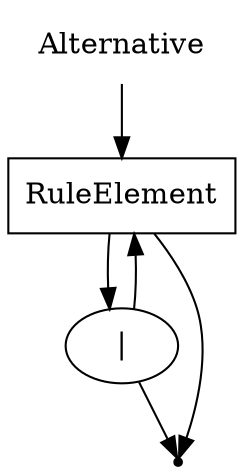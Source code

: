 digraph Alternative {
    start [label="Alternative" shape=plaintext];
    A [label="RuleElement" shape=box];
    B [label="|" shape=oval];
    end [label="" shape=point];
    start -> A;
    A -> B;
    A -> end;
    B -> A;
    B -> end;
}